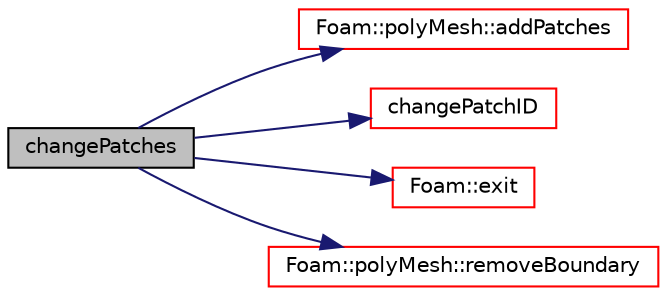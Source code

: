 digraph "changePatches"
{
  bgcolor="transparent";
  edge [fontname="Helvetica",fontsize="10",labelfontname="Helvetica",labelfontsize="10"];
  node [fontname="Helvetica",fontsize="10",shape=record];
  rankdir="LR";
  Node991 [label="changePatches",height=0.2,width=0.4,color="black", fillcolor="grey75", style="filled", fontcolor="black"];
  Node991 -> Node992 [color="midnightblue",fontsize="10",style="solid",fontname="Helvetica"];
  Node992 [label="Foam::polyMesh::addPatches",height=0.2,width=0.4,color="red",URL="$a28565.html#a6527fc99a1c5861553e2b107c6d9170f",tooltip="Add boundary patches. "];
  Node991 -> Node1070 [color="midnightblue",fontsize="10",style="solid",fontname="Helvetica"];
  Node1070 [label="changePatchID",height=0.2,width=0.4,color="red",URL="$a22501.html#a0e422d65d38d06483bef5c596b607eb2",tooltip="Change patch ID for a boundary face. Note: patchID should be in new. "];
  Node991 -> Node1102 [color="midnightblue",fontsize="10",style="solid",fontname="Helvetica"];
  Node1102 [label="Foam::exit",height=0.2,width=0.4,color="red",URL="$a21851.html#a06ca7250d8e89caf05243ec094843642"];
  Node991 -> Node1256 [color="midnightblue",fontsize="10",style="solid",fontname="Helvetica"];
  Node1256 [label="Foam::polyMesh::removeBoundary",height=0.2,width=0.4,color="red",URL="$a28565.html#acc2134c36adb97b988d5efc383a7f9f0",tooltip="Remove boundary patches. "];
}
